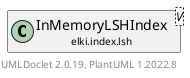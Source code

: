 @startuml
    remove .*\.(Instance|Par|Parameterizer|Factory)$
    set namespaceSeparator none
    hide empty fields
    hide empty methods

    class "<size:14>InMemoryLSHIndex.Par\n<size:10>elki.index.lsh" as elki.index.lsh.InMemoryLSHIndex.Par<V> [[InMemoryLSHIndex.Par.html]] {
        {static} +FAMILY_ID: OptionID
        {static} +L_ID: OptionID
        {static} +BUCKETS_ID: OptionID
        ~family: LocalitySensitiveHashFunctionFamily<? super V>
        ~l: int
        ~numberOfBuckets: int
        +configure(Parameterization): void
        +make(): InMemoryLSHIndex<V>
    }

    interface "<size:14>Parameterizer\n<size:10>elki.utilities.optionhandling" as elki.utilities.optionhandling.Parameterizer [[../../utilities/optionhandling/Parameterizer.html]] {
        {abstract} +make(): Object
    }
    class "<size:14>InMemoryLSHIndex\n<size:10>elki.index.lsh" as elki.index.lsh.InMemoryLSHIndex<V> [[InMemoryLSHIndex.html]]

    elki.utilities.optionhandling.Parameterizer <|.. elki.index.lsh.InMemoryLSHIndex.Par
    elki.index.lsh.InMemoryLSHIndex +-- elki.index.lsh.InMemoryLSHIndex.Par

    center footer UMLDoclet 2.0.19, PlantUML 1.2022.8
@enduml
